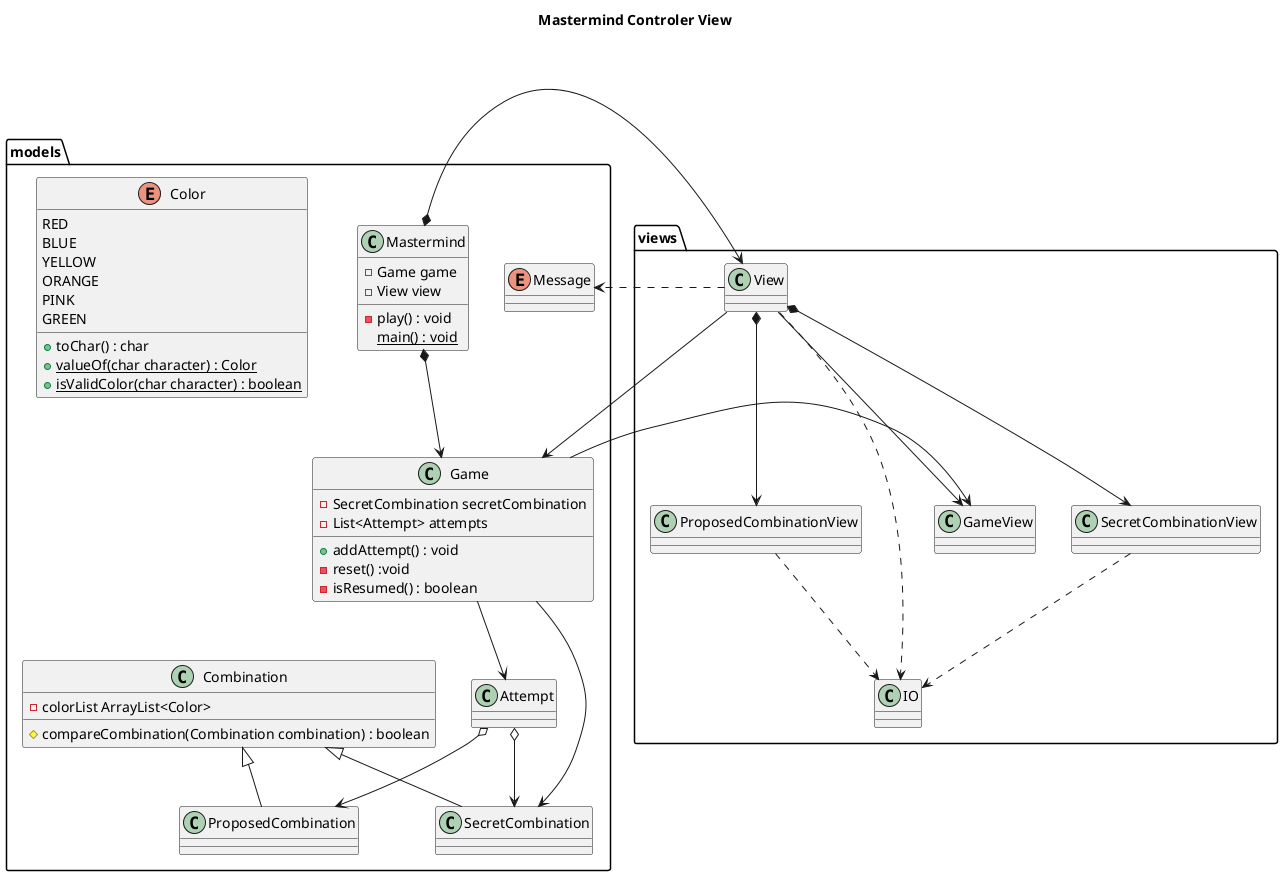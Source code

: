 @startuml

title Mastermind Controler View




package models {
class Mastermind {
- Game game
- View view
- play() : void
{static} main() : void
}
Mastermind *--> Game
class Game {
- SecretCombination secretCombination
- List<Attempt> attempts
+ addAttempt() : void
- reset() :void
- isResumed() : boolean
}

enum Message

class Combination{
- colorList ArrayList<Color>
#compareCombination(Combination combination) : boolean
}

class SecretCombination{

}

Enum Color{
RED
BLUE
YELLOW
ORANGE
PINK
GREEN
+ toChar() : char
+ {static} valueOf(char character) : Color
+ {static} isValidColor(char character) : boolean
}
Attempt o--> ProposedCombination
Attempt o--> SecretCombination

}
Mastermind *--> views.View
models.Game --> SecretCombination
Game --> Attempt




SecretCombination -up-^ Combination
ProposedCombination -up-^ Combination

package views {
View --> Game
View --> GameView
View *--> ProposedCombinationView
View *--> SecretCombinationView
View ..> IO
View ..> Message
ProposedCombinationView ..> IO
SecretCombinationView ..> IO
models.Game --> GameView

}
@enduml